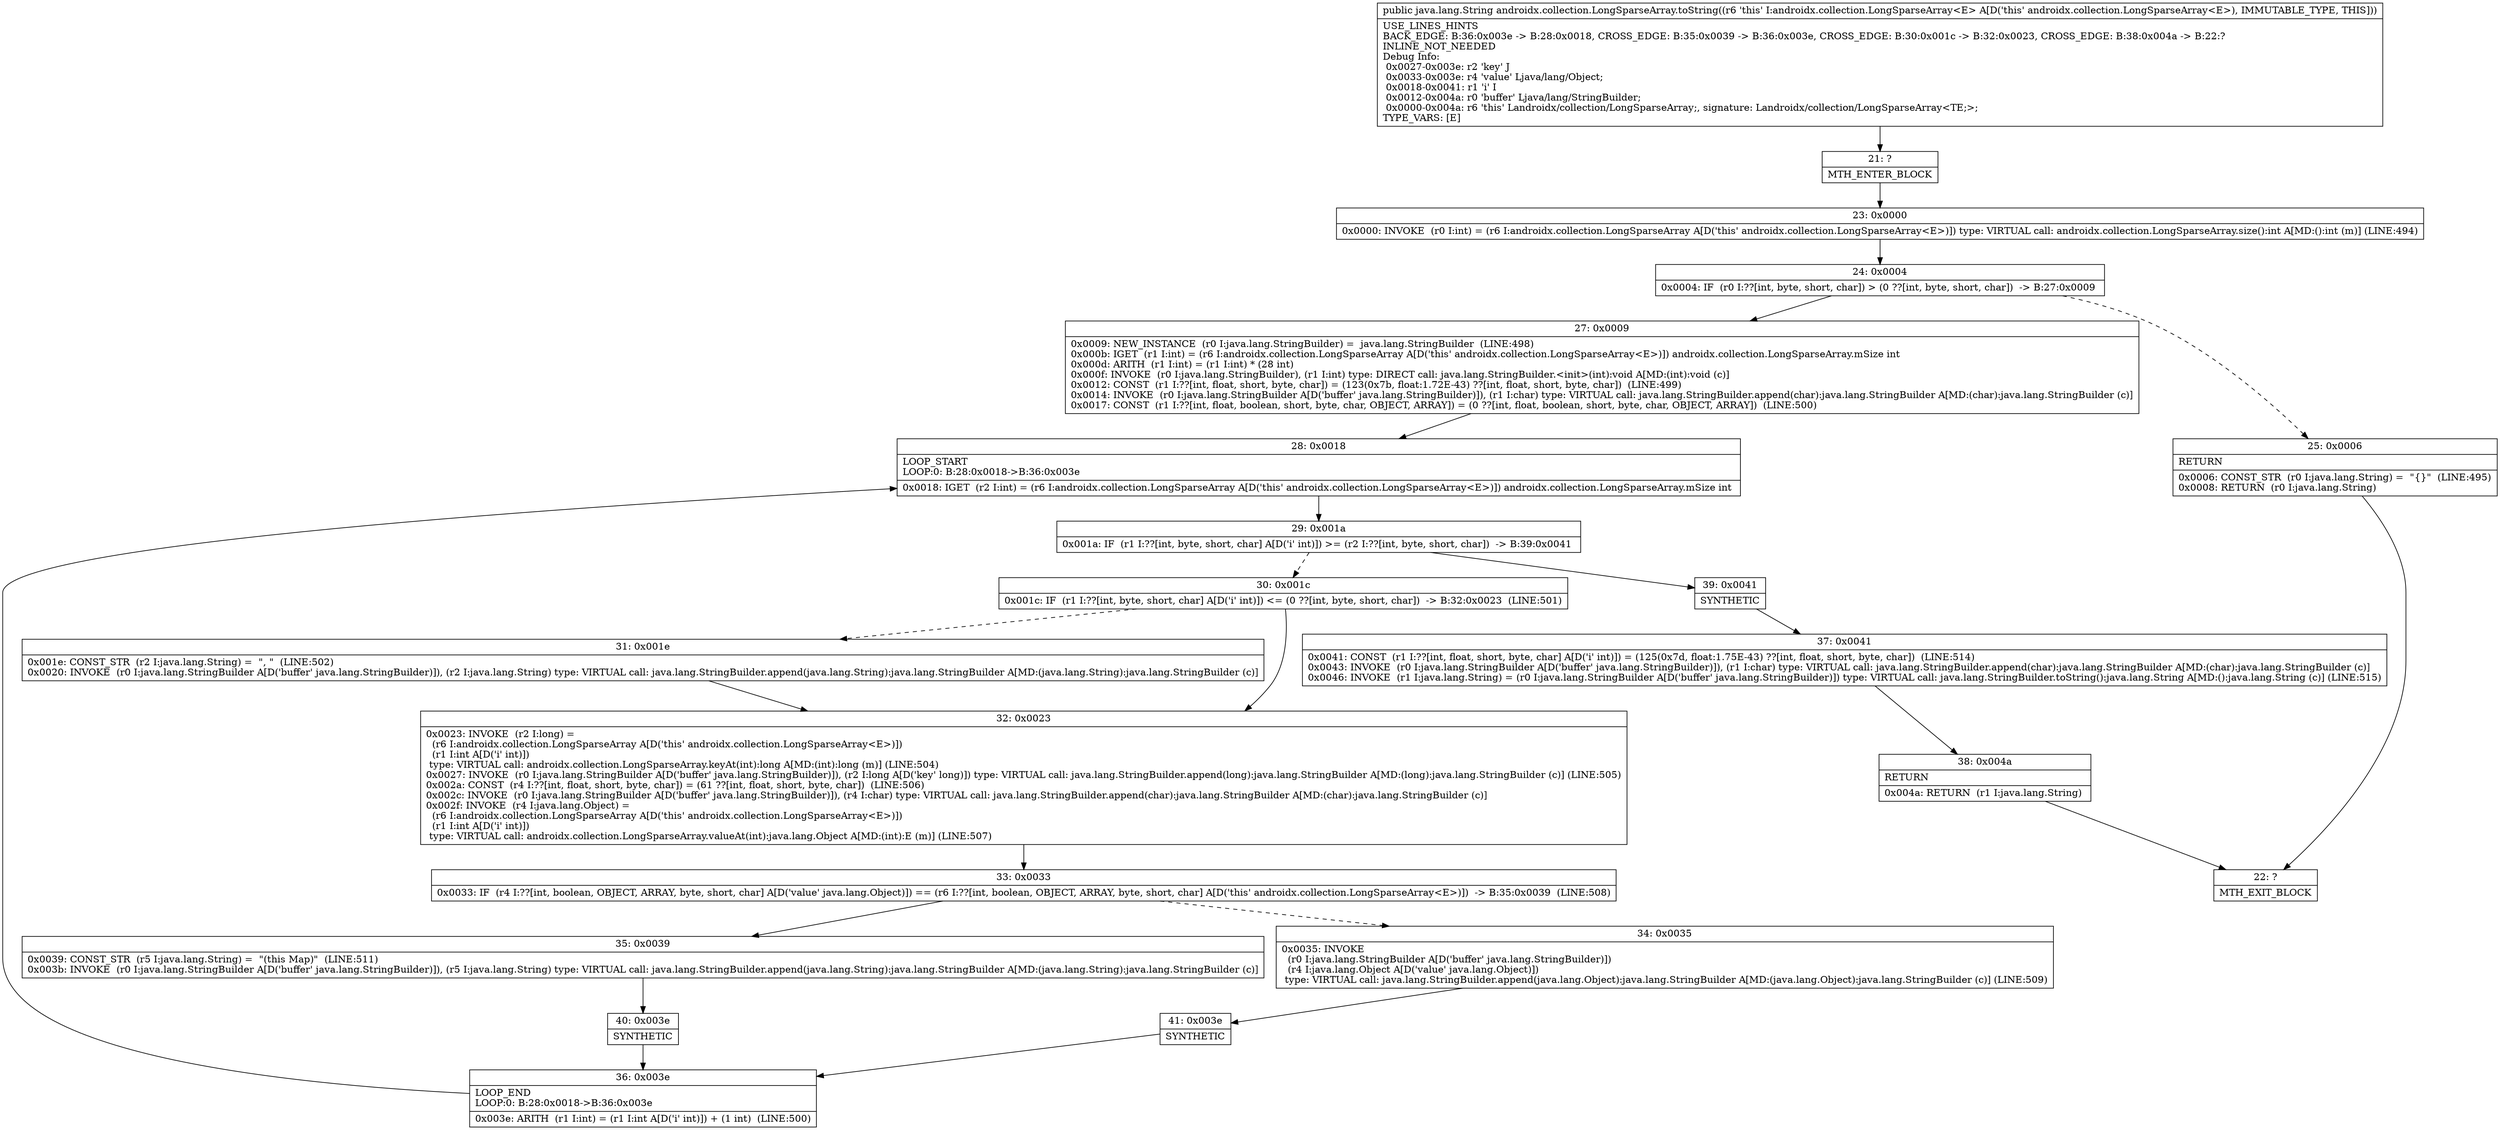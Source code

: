 digraph "CFG forandroidx.collection.LongSparseArray.toString()Ljava\/lang\/String;" {
Node_21 [shape=record,label="{21\:\ ?|MTH_ENTER_BLOCK\l}"];
Node_23 [shape=record,label="{23\:\ 0x0000|0x0000: INVOKE  (r0 I:int) = (r6 I:androidx.collection.LongSparseArray A[D('this' androidx.collection.LongSparseArray\<E\>)]) type: VIRTUAL call: androidx.collection.LongSparseArray.size():int A[MD:():int (m)] (LINE:494)\l}"];
Node_24 [shape=record,label="{24\:\ 0x0004|0x0004: IF  (r0 I:??[int, byte, short, char]) \> (0 ??[int, byte, short, char])  \-\> B:27:0x0009 \l}"];
Node_25 [shape=record,label="{25\:\ 0x0006|RETURN\l|0x0006: CONST_STR  (r0 I:java.lang.String) =  \"\{\}\"  (LINE:495)\l0x0008: RETURN  (r0 I:java.lang.String) \l}"];
Node_22 [shape=record,label="{22\:\ ?|MTH_EXIT_BLOCK\l}"];
Node_27 [shape=record,label="{27\:\ 0x0009|0x0009: NEW_INSTANCE  (r0 I:java.lang.StringBuilder) =  java.lang.StringBuilder  (LINE:498)\l0x000b: IGET  (r1 I:int) = (r6 I:androidx.collection.LongSparseArray A[D('this' androidx.collection.LongSparseArray\<E\>)]) androidx.collection.LongSparseArray.mSize int \l0x000d: ARITH  (r1 I:int) = (r1 I:int) * (28 int) \l0x000f: INVOKE  (r0 I:java.lang.StringBuilder), (r1 I:int) type: DIRECT call: java.lang.StringBuilder.\<init\>(int):void A[MD:(int):void (c)]\l0x0012: CONST  (r1 I:??[int, float, short, byte, char]) = (123(0x7b, float:1.72E\-43) ??[int, float, short, byte, char])  (LINE:499)\l0x0014: INVOKE  (r0 I:java.lang.StringBuilder A[D('buffer' java.lang.StringBuilder)]), (r1 I:char) type: VIRTUAL call: java.lang.StringBuilder.append(char):java.lang.StringBuilder A[MD:(char):java.lang.StringBuilder (c)]\l0x0017: CONST  (r1 I:??[int, float, boolean, short, byte, char, OBJECT, ARRAY]) = (0 ??[int, float, boolean, short, byte, char, OBJECT, ARRAY])  (LINE:500)\l}"];
Node_28 [shape=record,label="{28\:\ 0x0018|LOOP_START\lLOOP:0: B:28:0x0018\-\>B:36:0x003e\l|0x0018: IGET  (r2 I:int) = (r6 I:androidx.collection.LongSparseArray A[D('this' androidx.collection.LongSparseArray\<E\>)]) androidx.collection.LongSparseArray.mSize int \l}"];
Node_29 [shape=record,label="{29\:\ 0x001a|0x001a: IF  (r1 I:??[int, byte, short, char] A[D('i' int)]) \>= (r2 I:??[int, byte, short, char])  \-\> B:39:0x0041 \l}"];
Node_30 [shape=record,label="{30\:\ 0x001c|0x001c: IF  (r1 I:??[int, byte, short, char] A[D('i' int)]) \<= (0 ??[int, byte, short, char])  \-\> B:32:0x0023  (LINE:501)\l}"];
Node_31 [shape=record,label="{31\:\ 0x001e|0x001e: CONST_STR  (r2 I:java.lang.String) =  \", \"  (LINE:502)\l0x0020: INVOKE  (r0 I:java.lang.StringBuilder A[D('buffer' java.lang.StringBuilder)]), (r2 I:java.lang.String) type: VIRTUAL call: java.lang.StringBuilder.append(java.lang.String):java.lang.StringBuilder A[MD:(java.lang.String):java.lang.StringBuilder (c)]\l}"];
Node_32 [shape=record,label="{32\:\ 0x0023|0x0023: INVOKE  (r2 I:long) = \l  (r6 I:androidx.collection.LongSparseArray A[D('this' androidx.collection.LongSparseArray\<E\>)])\l  (r1 I:int A[D('i' int)])\l type: VIRTUAL call: androidx.collection.LongSparseArray.keyAt(int):long A[MD:(int):long (m)] (LINE:504)\l0x0027: INVOKE  (r0 I:java.lang.StringBuilder A[D('buffer' java.lang.StringBuilder)]), (r2 I:long A[D('key' long)]) type: VIRTUAL call: java.lang.StringBuilder.append(long):java.lang.StringBuilder A[MD:(long):java.lang.StringBuilder (c)] (LINE:505)\l0x002a: CONST  (r4 I:??[int, float, short, byte, char]) = (61 ??[int, float, short, byte, char])  (LINE:506)\l0x002c: INVOKE  (r0 I:java.lang.StringBuilder A[D('buffer' java.lang.StringBuilder)]), (r4 I:char) type: VIRTUAL call: java.lang.StringBuilder.append(char):java.lang.StringBuilder A[MD:(char):java.lang.StringBuilder (c)]\l0x002f: INVOKE  (r4 I:java.lang.Object) = \l  (r6 I:androidx.collection.LongSparseArray A[D('this' androidx.collection.LongSparseArray\<E\>)])\l  (r1 I:int A[D('i' int)])\l type: VIRTUAL call: androidx.collection.LongSparseArray.valueAt(int):java.lang.Object A[MD:(int):E (m)] (LINE:507)\l}"];
Node_33 [shape=record,label="{33\:\ 0x0033|0x0033: IF  (r4 I:??[int, boolean, OBJECT, ARRAY, byte, short, char] A[D('value' java.lang.Object)]) == (r6 I:??[int, boolean, OBJECT, ARRAY, byte, short, char] A[D('this' androidx.collection.LongSparseArray\<E\>)])  \-\> B:35:0x0039  (LINE:508)\l}"];
Node_34 [shape=record,label="{34\:\ 0x0035|0x0035: INVOKE  \l  (r0 I:java.lang.StringBuilder A[D('buffer' java.lang.StringBuilder)])\l  (r4 I:java.lang.Object A[D('value' java.lang.Object)])\l type: VIRTUAL call: java.lang.StringBuilder.append(java.lang.Object):java.lang.StringBuilder A[MD:(java.lang.Object):java.lang.StringBuilder (c)] (LINE:509)\l}"];
Node_41 [shape=record,label="{41\:\ 0x003e|SYNTHETIC\l}"];
Node_36 [shape=record,label="{36\:\ 0x003e|LOOP_END\lLOOP:0: B:28:0x0018\-\>B:36:0x003e\l|0x003e: ARITH  (r1 I:int) = (r1 I:int A[D('i' int)]) + (1 int)  (LINE:500)\l}"];
Node_35 [shape=record,label="{35\:\ 0x0039|0x0039: CONST_STR  (r5 I:java.lang.String) =  \"(this Map)\"  (LINE:511)\l0x003b: INVOKE  (r0 I:java.lang.StringBuilder A[D('buffer' java.lang.StringBuilder)]), (r5 I:java.lang.String) type: VIRTUAL call: java.lang.StringBuilder.append(java.lang.String):java.lang.StringBuilder A[MD:(java.lang.String):java.lang.StringBuilder (c)]\l}"];
Node_40 [shape=record,label="{40\:\ 0x003e|SYNTHETIC\l}"];
Node_39 [shape=record,label="{39\:\ 0x0041|SYNTHETIC\l}"];
Node_37 [shape=record,label="{37\:\ 0x0041|0x0041: CONST  (r1 I:??[int, float, short, byte, char] A[D('i' int)]) = (125(0x7d, float:1.75E\-43) ??[int, float, short, byte, char])  (LINE:514)\l0x0043: INVOKE  (r0 I:java.lang.StringBuilder A[D('buffer' java.lang.StringBuilder)]), (r1 I:char) type: VIRTUAL call: java.lang.StringBuilder.append(char):java.lang.StringBuilder A[MD:(char):java.lang.StringBuilder (c)]\l0x0046: INVOKE  (r1 I:java.lang.String) = (r0 I:java.lang.StringBuilder A[D('buffer' java.lang.StringBuilder)]) type: VIRTUAL call: java.lang.StringBuilder.toString():java.lang.String A[MD:():java.lang.String (c)] (LINE:515)\l}"];
Node_38 [shape=record,label="{38\:\ 0x004a|RETURN\l|0x004a: RETURN  (r1 I:java.lang.String) \l}"];
MethodNode[shape=record,label="{public java.lang.String androidx.collection.LongSparseArray.toString((r6 'this' I:androidx.collection.LongSparseArray\<E\> A[D('this' androidx.collection.LongSparseArray\<E\>), IMMUTABLE_TYPE, THIS]))  | USE_LINES_HINTS\lBACK_EDGE: B:36:0x003e \-\> B:28:0x0018, CROSS_EDGE: B:35:0x0039 \-\> B:36:0x003e, CROSS_EDGE: B:30:0x001c \-\> B:32:0x0023, CROSS_EDGE: B:38:0x004a \-\> B:22:?\lINLINE_NOT_NEEDED\lDebug Info:\l  0x0027\-0x003e: r2 'key' J\l  0x0033\-0x003e: r4 'value' Ljava\/lang\/Object;\l  0x0018\-0x0041: r1 'i' I\l  0x0012\-0x004a: r0 'buffer' Ljava\/lang\/StringBuilder;\l  0x0000\-0x004a: r6 'this' Landroidx\/collection\/LongSparseArray;, signature: Landroidx\/collection\/LongSparseArray\<TE;\>;\lTYPE_VARS: [E]\l}"];
MethodNode -> Node_21;Node_21 -> Node_23;
Node_23 -> Node_24;
Node_24 -> Node_25[style=dashed];
Node_24 -> Node_27;
Node_25 -> Node_22;
Node_27 -> Node_28;
Node_28 -> Node_29;
Node_29 -> Node_30[style=dashed];
Node_29 -> Node_39;
Node_30 -> Node_31[style=dashed];
Node_30 -> Node_32;
Node_31 -> Node_32;
Node_32 -> Node_33;
Node_33 -> Node_34[style=dashed];
Node_33 -> Node_35;
Node_34 -> Node_41;
Node_41 -> Node_36;
Node_36 -> Node_28;
Node_35 -> Node_40;
Node_40 -> Node_36;
Node_39 -> Node_37;
Node_37 -> Node_38;
Node_38 -> Node_22;
}

